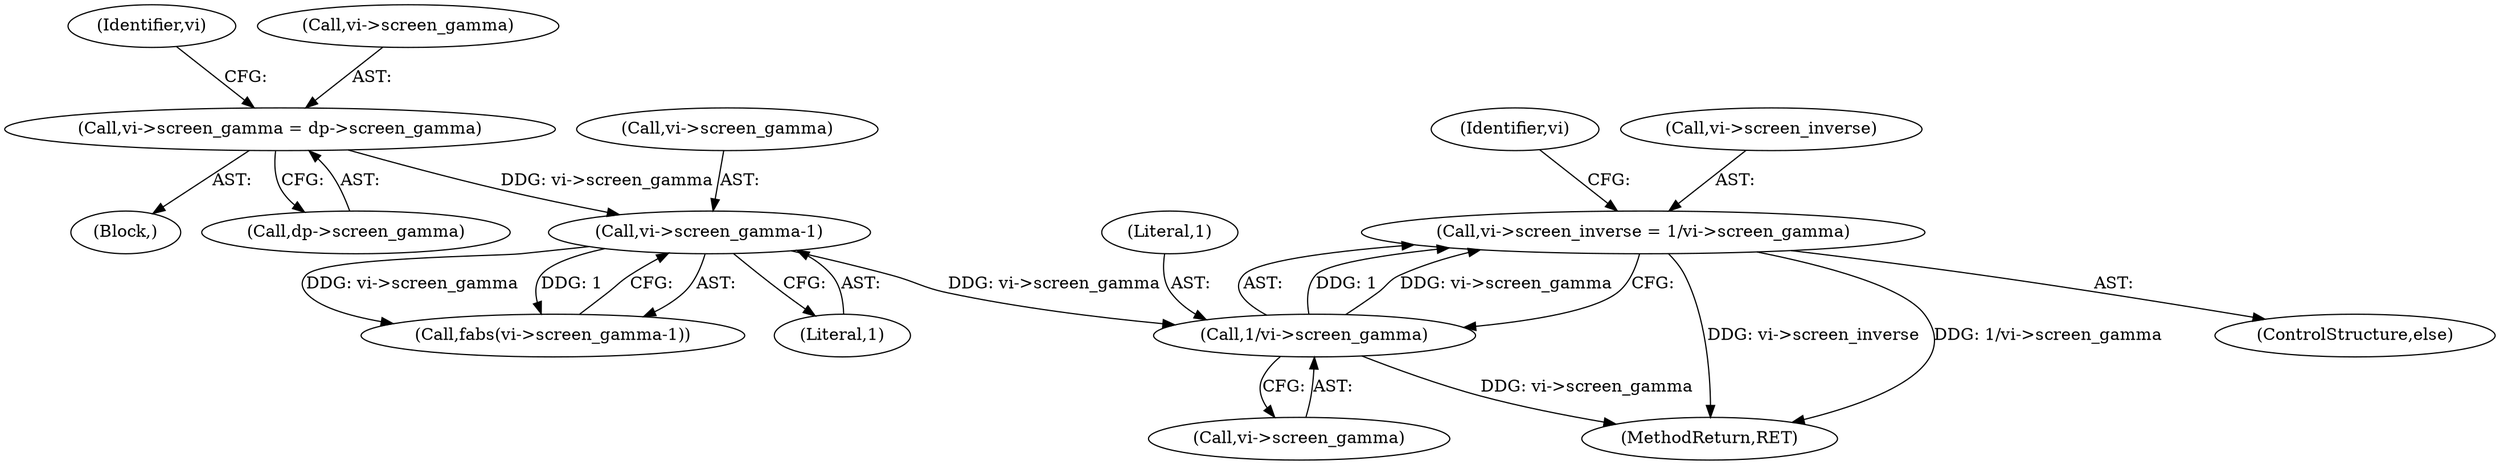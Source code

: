 digraph "0_Android_9d4853418ab2f754c2b63e091c29c5529b8b86ca_92@pointer" {
"1000208" [label="(Call,vi->screen_inverse = 1/vi->screen_gamma)"];
"1000212" [label="(Call,1/vi->screen_gamma)"];
"1000192" [label="(Call,vi->screen_gamma-1)"];
"1000182" [label="(Call,vi->screen_gamma = dp->screen_gamma)"];
"1000213" [label="(Literal,1)"];
"1000219" [label="(Identifier,vi)"];
"1000194" [label="(Identifier,vi)"];
"1000186" [label="(Call,dp->screen_gamma)"];
"1000183" [label="(Call,vi->screen_gamma)"];
"1000502" [label="(MethodReturn,RET)"];
"1000191" [label="(Call,fabs(vi->screen_gamma-1))"];
"1000193" [label="(Call,vi->screen_gamma)"];
"1000214" [label="(Call,vi->screen_gamma)"];
"1000192" [label="(Call,vi->screen_gamma-1)"];
"1000208" [label="(Call,vi->screen_inverse = 1/vi->screen_gamma)"];
"1000182" [label="(Call,vi->screen_gamma = dp->screen_gamma)"];
"1000212" [label="(Call,1/vi->screen_gamma)"];
"1000207" [label="(ControlStructure,else)"];
"1000209" [label="(Call,vi->screen_inverse)"];
"1000109" [label="(Block,)"];
"1000196" [label="(Literal,1)"];
"1000208" -> "1000207"  [label="AST: "];
"1000208" -> "1000212"  [label="CFG: "];
"1000209" -> "1000208"  [label="AST: "];
"1000212" -> "1000208"  [label="AST: "];
"1000219" -> "1000208"  [label="CFG: "];
"1000208" -> "1000502"  [label="DDG: vi->screen_inverse"];
"1000208" -> "1000502"  [label="DDG: 1/vi->screen_gamma"];
"1000212" -> "1000208"  [label="DDG: 1"];
"1000212" -> "1000208"  [label="DDG: vi->screen_gamma"];
"1000212" -> "1000214"  [label="CFG: "];
"1000213" -> "1000212"  [label="AST: "];
"1000214" -> "1000212"  [label="AST: "];
"1000212" -> "1000502"  [label="DDG: vi->screen_gamma"];
"1000192" -> "1000212"  [label="DDG: vi->screen_gamma"];
"1000192" -> "1000191"  [label="AST: "];
"1000192" -> "1000196"  [label="CFG: "];
"1000193" -> "1000192"  [label="AST: "];
"1000196" -> "1000192"  [label="AST: "];
"1000191" -> "1000192"  [label="CFG: "];
"1000192" -> "1000191"  [label="DDG: vi->screen_gamma"];
"1000192" -> "1000191"  [label="DDG: 1"];
"1000182" -> "1000192"  [label="DDG: vi->screen_gamma"];
"1000182" -> "1000109"  [label="AST: "];
"1000182" -> "1000186"  [label="CFG: "];
"1000183" -> "1000182"  [label="AST: "];
"1000186" -> "1000182"  [label="AST: "];
"1000194" -> "1000182"  [label="CFG: "];
}
